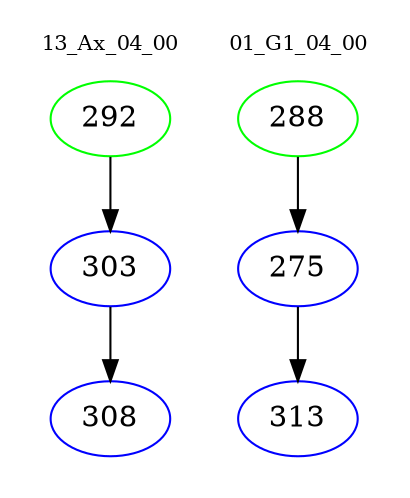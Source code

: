 digraph{
subgraph cluster_0 {
color = white
label = "13_Ax_04_00";
fontsize=10;
T0_292 [label="292", color="green"]
T0_292 -> T0_303 [color="black"]
T0_303 [label="303", color="blue"]
T0_303 -> T0_308 [color="black"]
T0_308 [label="308", color="blue"]
}
subgraph cluster_1 {
color = white
label = "01_G1_04_00";
fontsize=10;
T1_288 [label="288", color="green"]
T1_288 -> T1_275 [color="black"]
T1_275 [label="275", color="blue"]
T1_275 -> T1_313 [color="black"]
T1_313 [label="313", color="blue"]
}
}
